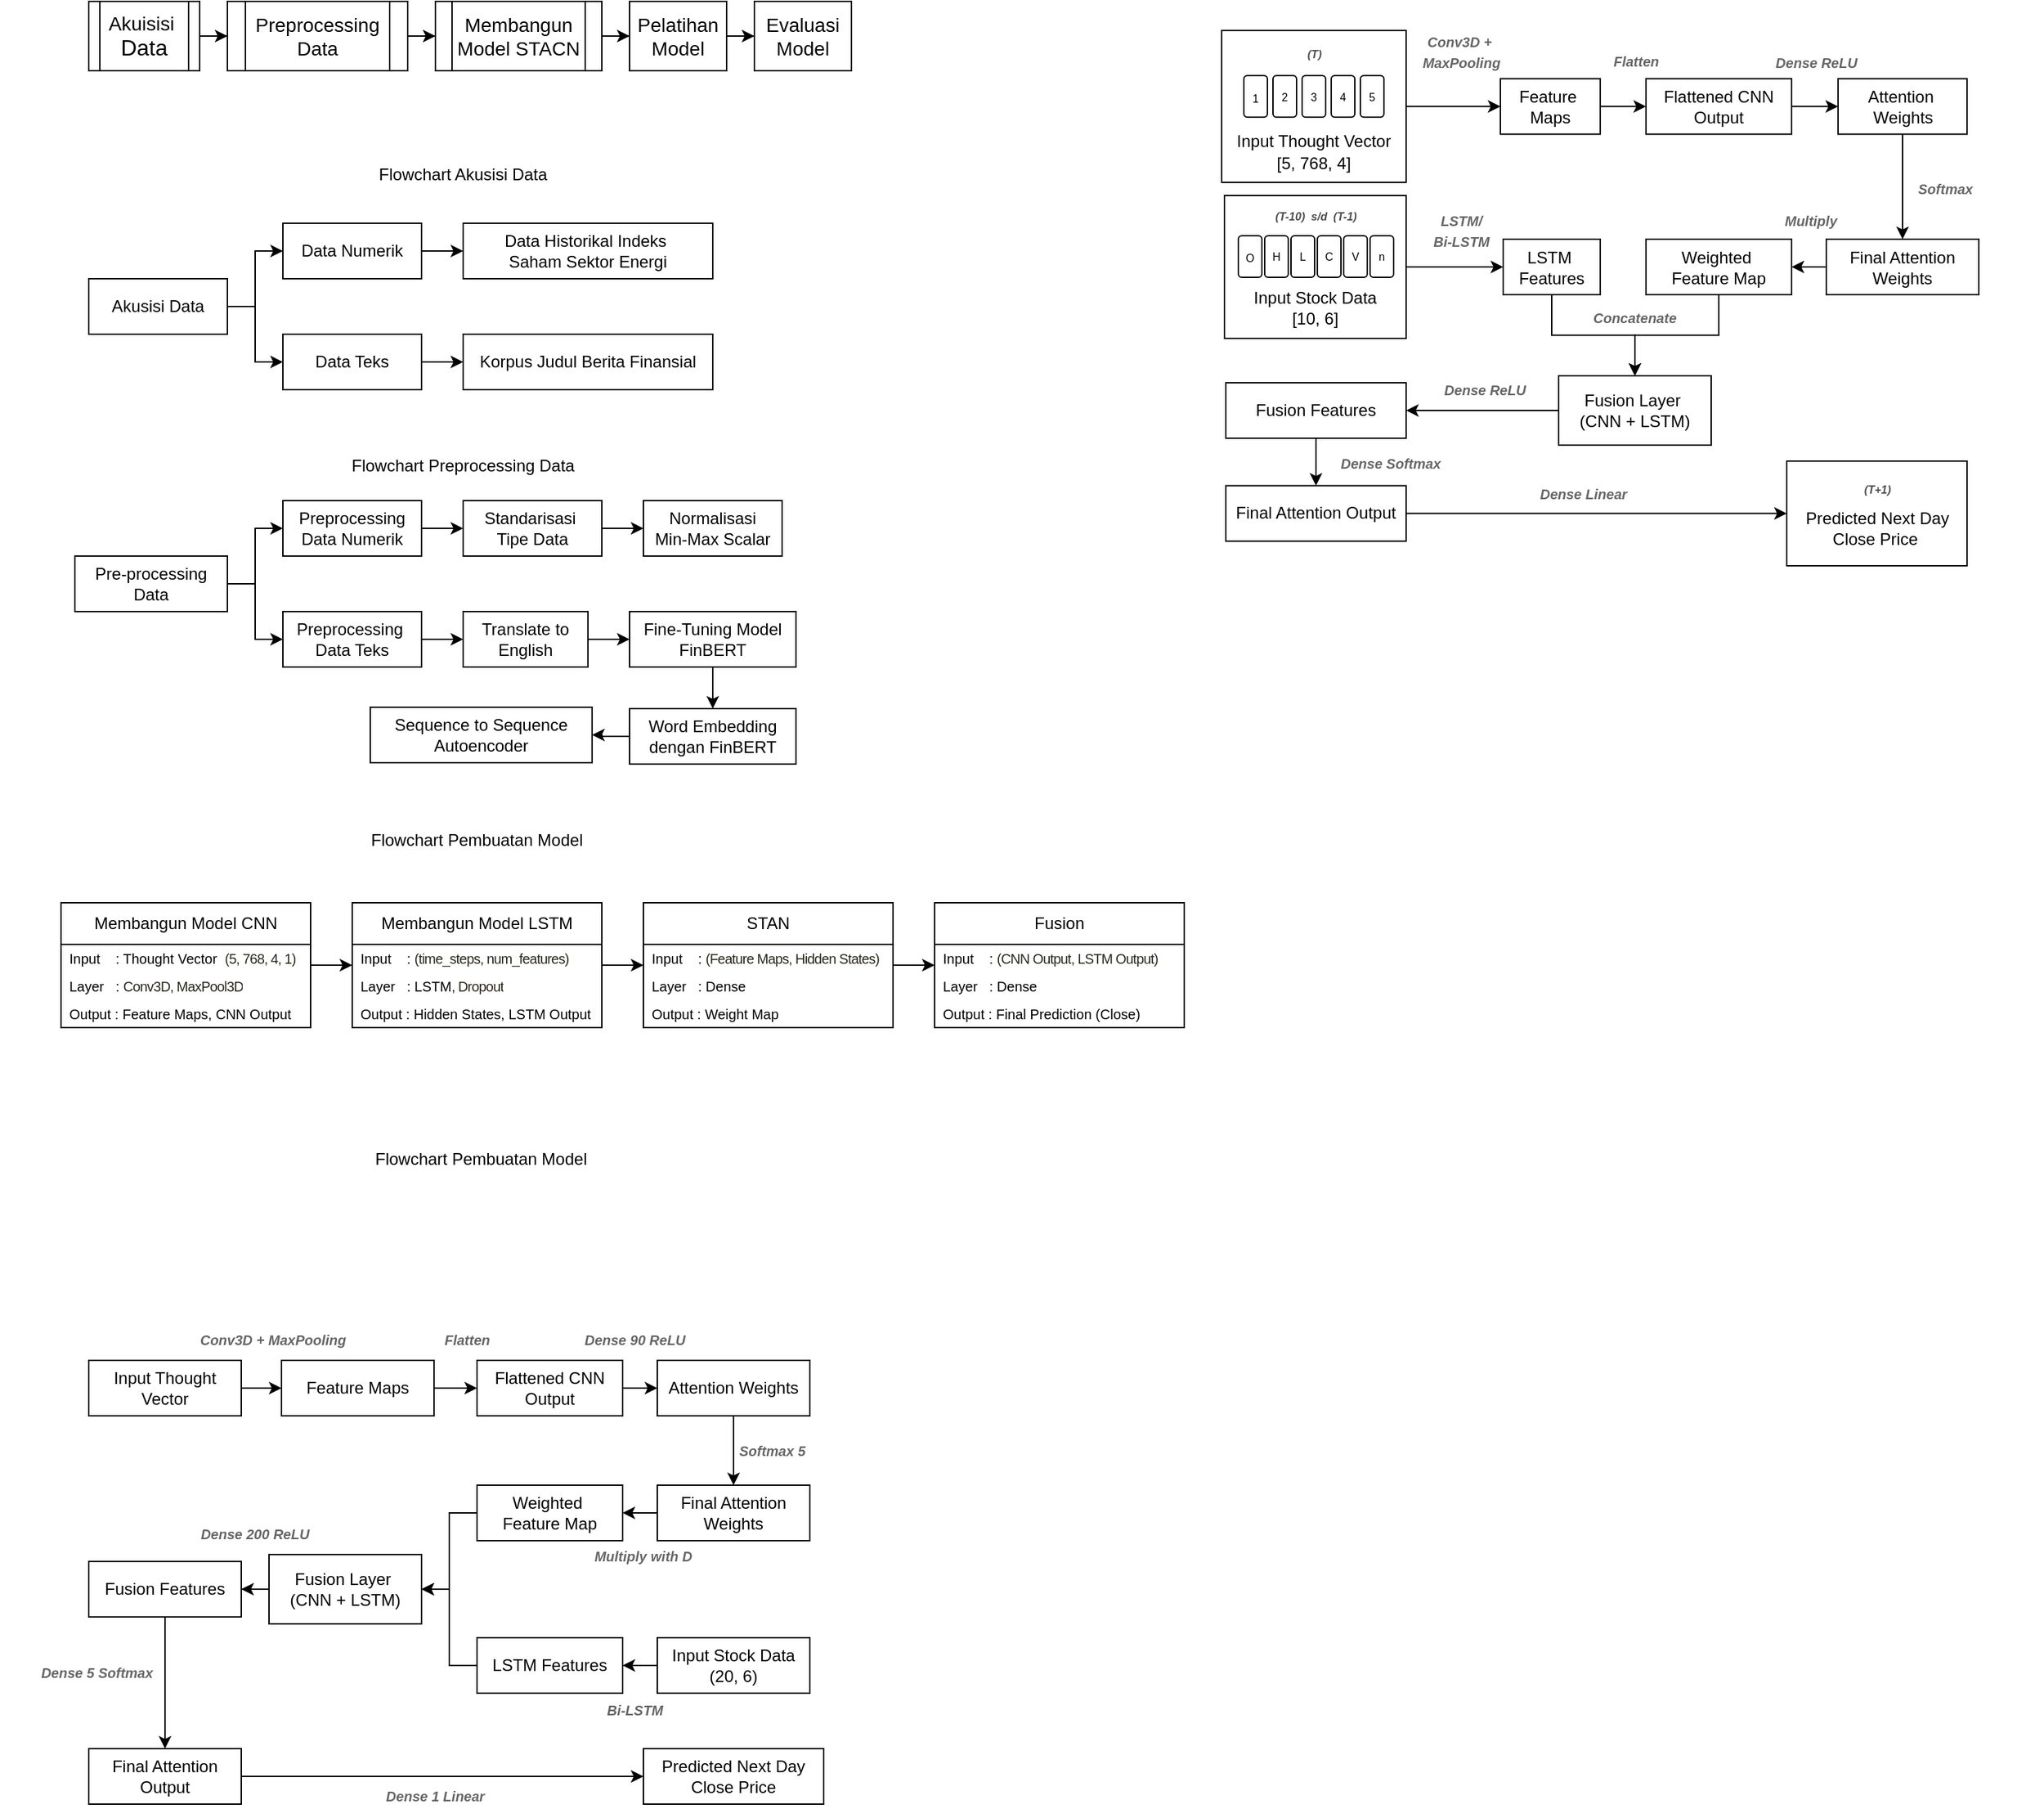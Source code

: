<mxfile version="26.0.14">
  <diagram id="C5RBs43oDa-KdzZeNtuy" name="Page-1">
    <mxGraphModel dx="1961" dy="637" grid="1" gridSize="10" guides="1" tooltips="1" connect="1" arrows="1" fold="1" page="1" pageScale="1" pageWidth="827" pageHeight="1169" math="0" shadow="0">
      <root>
        <mxCell id="WIyWlLk6GJQsqaUBKTNV-0" />
        <mxCell id="WIyWlLk6GJQsqaUBKTNV-1" parent="WIyWlLk6GJQsqaUBKTNV-0" />
        <mxCell id="HtEW1fYLS7kj6EowUiSw-17" value="" style="edgeStyle=orthogonalEdgeStyle;rounded=0;orthogonalLoop=1;jettySize=auto;html=1;" parent="WIyWlLk6GJQsqaUBKTNV-1" source="HtEW1fYLS7kj6EowUiSw-15" target="HtEW1fYLS7kj6EowUiSw-16" edge="1">
          <mxGeometry relative="1" as="geometry" />
        </mxCell>
        <mxCell id="HtEW1fYLS7kj6EowUiSw-15" value="&lt;font style=&quot;font-size: 14px;&quot;&gt;Akuisisi&amp;nbsp;&lt;/font&gt;&lt;div&gt;&lt;font size=&quot;3&quot;&gt;Data&lt;/font&gt;&lt;/div&gt;" style="shape=process;whiteSpace=wrap;html=1;backgroundOutline=1;" parent="WIyWlLk6GJQsqaUBKTNV-1" vertex="1">
          <mxGeometry x="20" y="40" width="80" height="50" as="geometry" />
        </mxCell>
        <mxCell id="HtEW1fYLS7kj6EowUiSw-19" value="" style="edgeStyle=orthogonalEdgeStyle;rounded=0;orthogonalLoop=1;jettySize=auto;html=1;" parent="WIyWlLk6GJQsqaUBKTNV-1" source="HtEW1fYLS7kj6EowUiSw-16" target="HtEW1fYLS7kj6EowUiSw-18" edge="1">
          <mxGeometry relative="1" as="geometry" />
        </mxCell>
        <mxCell id="HtEW1fYLS7kj6EowUiSw-16" value="&lt;font style=&quot;font-size: 14px;&quot;&gt;Preprocessing Data&lt;/font&gt;" style="shape=process;whiteSpace=wrap;html=1;backgroundOutline=1;" parent="WIyWlLk6GJQsqaUBKTNV-1" vertex="1">
          <mxGeometry x="120" y="40" width="130" height="50" as="geometry" />
        </mxCell>
        <mxCell id="HtEW1fYLS7kj6EowUiSw-21" value="" style="edgeStyle=orthogonalEdgeStyle;rounded=0;orthogonalLoop=1;jettySize=auto;html=1;" parent="WIyWlLk6GJQsqaUBKTNV-1" source="HtEW1fYLS7kj6EowUiSw-18" target="HtEW1fYLS7kj6EowUiSw-20" edge="1">
          <mxGeometry relative="1" as="geometry" />
        </mxCell>
        <mxCell id="HtEW1fYLS7kj6EowUiSw-18" value="&lt;font style=&quot;font-size: 14px;&quot;&gt;Membangun Model STACN&lt;/font&gt;" style="shape=process;whiteSpace=wrap;html=1;backgroundOutline=1;" parent="WIyWlLk6GJQsqaUBKTNV-1" vertex="1">
          <mxGeometry x="270" y="40" width="120" height="50" as="geometry" />
        </mxCell>
        <mxCell id="HtEW1fYLS7kj6EowUiSw-109" value="" style="edgeStyle=orthogonalEdgeStyle;rounded=0;orthogonalLoop=1;jettySize=auto;html=1;" parent="WIyWlLk6GJQsqaUBKTNV-1" source="HtEW1fYLS7kj6EowUiSw-20" target="HtEW1fYLS7kj6EowUiSw-107" edge="1">
          <mxGeometry relative="1" as="geometry" />
        </mxCell>
        <mxCell id="HtEW1fYLS7kj6EowUiSw-20" value="&lt;font style=&quot;font-size: 14px;&quot;&gt;Pelatihan&lt;/font&gt;&lt;div&gt;&lt;font style=&quot;font-size: 14px;&quot;&gt;Model&lt;/font&gt;&lt;/div&gt;" style="whiteSpace=wrap;html=1;" parent="WIyWlLk6GJQsqaUBKTNV-1" vertex="1">
          <mxGeometry x="410" y="40" width="70" height="50" as="geometry" />
        </mxCell>
        <mxCell id="HtEW1fYLS7kj6EowUiSw-35" value="Flowchart Akusisi Data" style="text;html=1;align=center;verticalAlign=middle;whiteSpace=wrap;rounded=0;" parent="WIyWlLk6GJQsqaUBKTNV-1" vertex="1">
          <mxGeometry x="150" y="150" width="280" height="30" as="geometry" />
        </mxCell>
        <mxCell id="HtEW1fYLS7kj6EowUiSw-39" style="edgeStyle=orthogonalEdgeStyle;rounded=0;orthogonalLoop=1;jettySize=auto;html=1;entryX=0;entryY=0.5;entryDx=0;entryDy=0;" parent="WIyWlLk6GJQsqaUBKTNV-1" source="HtEW1fYLS7kj6EowUiSw-36" target="HtEW1fYLS7kj6EowUiSw-37" edge="1">
          <mxGeometry relative="1" as="geometry" />
        </mxCell>
        <mxCell id="HtEW1fYLS7kj6EowUiSw-40" style="edgeStyle=orthogonalEdgeStyle;rounded=0;orthogonalLoop=1;jettySize=auto;html=1;" parent="WIyWlLk6GJQsqaUBKTNV-1" source="HtEW1fYLS7kj6EowUiSw-36" target="HtEW1fYLS7kj6EowUiSw-38" edge="1">
          <mxGeometry relative="1" as="geometry" />
        </mxCell>
        <mxCell id="HtEW1fYLS7kj6EowUiSw-36" value="Akusisi Data" style="rounded=0;whiteSpace=wrap;html=1;" parent="WIyWlLk6GJQsqaUBKTNV-1" vertex="1">
          <mxGeometry x="20" y="240" width="100" height="40" as="geometry" />
        </mxCell>
        <mxCell id="HtEW1fYLS7kj6EowUiSw-42" value="" style="edgeStyle=orthogonalEdgeStyle;rounded=0;orthogonalLoop=1;jettySize=auto;html=1;" parent="WIyWlLk6GJQsqaUBKTNV-1" source="HtEW1fYLS7kj6EowUiSw-37" target="HtEW1fYLS7kj6EowUiSw-41" edge="1">
          <mxGeometry relative="1" as="geometry" />
        </mxCell>
        <mxCell id="HtEW1fYLS7kj6EowUiSw-37" value="Data Numerik" style="rounded=0;whiteSpace=wrap;html=1;" parent="WIyWlLk6GJQsqaUBKTNV-1" vertex="1">
          <mxGeometry x="160" y="200" width="100" height="40" as="geometry" />
        </mxCell>
        <mxCell id="HtEW1fYLS7kj6EowUiSw-44" value="" style="edgeStyle=orthogonalEdgeStyle;rounded=0;orthogonalLoop=1;jettySize=auto;html=1;" parent="WIyWlLk6GJQsqaUBKTNV-1" source="HtEW1fYLS7kj6EowUiSw-38" target="HtEW1fYLS7kj6EowUiSw-43" edge="1">
          <mxGeometry relative="1" as="geometry" />
        </mxCell>
        <mxCell id="HtEW1fYLS7kj6EowUiSw-38" value="Data Teks" style="rounded=0;whiteSpace=wrap;html=1;" parent="WIyWlLk6GJQsqaUBKTNV-1" vertex="1">
          <mxGeometry x="160" y="280" width="100" height="40" as="geometry" />
        </mxCell>
        <mxCell id="HtEW1fYLS7kj6EowUiSw-41" value="Data Historikal Indeks&amp;nbsp;&lt;div&gt;Saham Sektor Energi&lt;/div&gt;" style="rounded=0;whiteSpace=wrap;html=1;" parent="WIyWlLk6GJQsqaUBKTNV-1" vertex="1">
          <mxGeometry x="290" y="200" width="180" height="40" as="geometry" />
        </mxCell>
        <mxCell id="HtEW1fYLS7kj6EowUiSw-43" value="Korpus Judul Berita Finansial" style="rounded=0;whiteSpace=wrap;html=1;" parent="WIyWlLk6GJQsqaUBKTNV-1" vertex="1">
          <mxGeometry x="290" y="280" width="180" height="40" as="geometry" />
        </mxCell>
        <mxCell id="HtEW1fYLS7kj6EowUiSw-45" value="Flowchart Preprocessing Data" style="text;html=1;align=center;verticalAlign=middle;whiteSpace=wrap;rounded=0;" parent="WIyWlLk6GJQsqaUBKTNV-1" vertex="1">
          <mxGeometry x="150" y="360" width="280" height="30" as="geometry" />
        </mxCell>
        <mxCell id="HtEW1fYLS7kj6EowUiSw-54" style="edgeStyle=orthogonalEdgeStyle;rounded=0;orthogonalLoop=1;jettySize=auto;html=1;entryX=0;entryY=0.5;entryDx=0;entryDy=0;" parent="WIyWlLk6GJQsqaUBKTNV-1" source="HtEW1fYLS7kj6EowUiSw-56" target="HtEW1fYLS7kj6EowUiSw-58" edge="1">
          <mxGeometry relative="1" as="geometry" />
        </mxCell>
        <mxCell id="HtEW1fYLS7kj6EowUiSw-55" style="edgeStyle=orthogonalEdgeStyle;rounded=0;orthogonalLoop=1;jettySize=auto;html=1;" parent="WIyWlLk6GJQsqaUBKTNV-1" source="HtEW1fYLS7kj6EowUiSw-56" target="HtEW1fYLS7kj6EowUiSw-60" edge="1">
          <mxGeometry relative="1" as="geometry" />
        </mxCell>
        <mxCell id="HtEW1fYLS7kj6EowUiSw-56" value="Pre-processing&lt;div&gt;Data&lt;/div&gt;" style="rounded=0;whiteSpace=wrap;html=1;" parent="WIyWlLk6GJQsqaUBKTNV-1" vertex="1">
          <mxGeometry x="10" y="440" width="110" height="40" as="geometry" />
        </mxCell>
        <mxCell id="HtEW1fYLS7kj6EowUiSw-57" value="" style="edgeStyle=orthogonalEdgeStyle;rounded=0;orthogonalLoop=1;jettySize=auto;html=1;" parent="WIyWlLk6GJQsqaUBKTNV-1" source="HtEW1fYLS7kj6EowUiSw-58" target="HtEW1fYLS7kj6EowUiSw-61" edge="1">
          <mxGeometry relative="1" as="geometry" />
        </mxCell>
        <mxCell id="HtEW1fYLS7kj6EowUiSw-58" value="Preprocessing Data Numerik" style="rounded=0;whiteSpace=wrap;html=1;" parent="WIyWlLk6GJQsqaUBKTNV-1" vertex="1">
          <mxGeometry x="160" y="400" width="100" height="40" as="geometry" />
        </mxCell>
        <mxCell id="HtEW1fYLS7kj6EowUiSw-59" value="" style="edgeStyle=orthogonalEdgeStyle;rounded=0;orthogonalLoop=1;jettySize=auto;html=1;" parent="WIyWlLk6GJQsqaUBKTNV-1" source="HtEW1fYLS7kj6EowUiSw-60" target="HtEW1fYLS7kj6EowUiSw-62" edge="1">
          <mxGeometry relative="1" as="geometry" />
        </mxCell>
        <mxCell id="HtEW1fYLS7kj6EowUiSw-60" value="Preprocessing&amp;nbsp;&lt;div&gt;Data Teks&lt;/div&gt;" style="rounded=0;whiteSpace=wrap;html=1;" parent="WIyWlLk6GJQsqaUBKTNV-1" vertex="1">
          <mxGeometry x="160" y="480" width="100" height="40" as="geometry" />
        </mxCell>
        <mxCell id="HtEW1fYLS7kj6EowUiSw-64" value="" style="edgeStyle=orthogonalEdgeStyle;rounded=0;orthogonalLoop=1;jettySize=auto;html=1;" parent="WIyWlLk6GJQsqaUBKTNV-1" source="HtEW1fYLS7kj6EowUiSw-61" target="HtEW1fYLS7kj6EowUiSw-63" edge="1">
          <mxGeometry relative="1" as="geometry" />
        </mxCell>
        <mxCell id="HtEW1fYLS7kj6EowUiSw-61" value="Standarisasi&amp;nbsp;&lt;div&gt;Tipe Data&lt;/div&gt;" style="rounded=0;whiteSpace=wrap;html=1;" parent="WIyWlLk6GJQsqaUBKTNV-1" vertex="1">
          <mxGeometry x="290" y="400" width="100" height="40" as="geometry" />
        </mxCell>
        <mxCell id="HtEW1fYLS7kj6EowUiSw-66" value="" style="edgeStyle=orthogonalEdgeStyle;rounded=0;orthogonalLoop=1;jettySize=auto;html=1;" parent="WIyWlLk6GJQsqaUBKTNV-1" source="HtEW1fYLS7kj6EowUiSw-62" target="HtEW1fYLS7kj6EowUiSw-65" edge="1">
          <mxGeometry relative="1" as="geometry" />
        </mxCell>
        <mxCell id="HtEW1fYLS7kj6EowUiSw-62" value="Translate to English" style="rounded=0;whiteSpace=wrap;html=1;" parent="WIyWlLk6GJQsqaUBKTNV-1" vertex="1">
          <mxGeometry x="290" y="480" width="90" height="40" as="geometry" />
        </mxCell>
        <mxCell id="HtEW1fYLS7kj6EowUiSw-63" value="Normalisasi&lt;div&gt;Min-Max Scalar&lt;/div&gt;" style="rounded=0;whiteSpace=wrap;html=1;" parent="WIyWlLk6GJQsqaUBKTNV-1" vertex="1">
          <mxGeometry x="420" y="400" width="100" height="40" as="geometry" />
        </mxCell>
        <mxCell id="HtEW1fYLS7kj6EowUiSw-68" value="" style="edgeStyle=orthogonalEdgeStyle;rounded=0;orthogonalLoop=1;jettySize=auto;html=1;" parent="WIyWlLk6GJQsqaUBKTNV-1" source="HtEW1fYLS7kj6EowUiSw-65" target="HtEW1fYLS7kj6EowUiSw-67" edge="1">
          <mxGeometry relative="1" as="geometry" />
        </mxCell>
        <mxCell id="HtEW1fYLS7kj6EowUiSw-65" value="Fine-Tuning Model FinBERT" style="rounded=0;whiteSpace=wrap;html=1;" parent="WIyWlLk6GJQsqaUBKTNV-1" vertex="1">
          <mxGeometry x="410" y="480" width="120" height="40" as="geometry" />
        </mxCell>
        <mxCell id="HtEW1fYLS7kj6EowUiSw-70" value="" style="edgeStyle=orthogonalEdgeStyle;rounded=0;orthogonalLoop=1;jettySize=auto;html=1;" parent="WIyWlLk6GJQsqaUBKTNV-1" source="HtEW1fYLS7kj6EowUiSw-67" target="HtEW1fYLS7kj6EowUiSw-69" edge="1">
          <mxGeometry relative="1" as="geometry" />
        </mxCell>
        <mxCell id="HtEW1fYLS7kj6EowUiSw-67" value="Word Embedding dengan FinBERT" style="rounded=0;whiteSpace=wrap;html=1;" parent="WIyWlLk6GJQsqaUBKTNV-1" vertex="1">
          <mxGeometry x="410" y="550" width="120" height="40" as="geometry" />
        </mxCell>
        <mxCell id="HtEW1fYLS7kj6EowUiSw-69" value="Sequence to Sequence Autoencoder" style="rounded=0;whiteSpace=wrap;html=1;" parent="WIyWlLk6GJQsqaUBKTNV-1" vertex="1">
          <mxGeometry x="223" y="549" width="160" height="40" as="geometry" />
        </mxCell>
        <mxCell id="HtEW1fYLS7kj6EowUiSw-89" value="Flowchart Pembuatan Model" style="text;html=1;align=center;verticalAlign=middle;whiteSpace=wrap;rounded=0;" parent="WIyWlLk6GJQsqaUBKTNV-1" vertex="1">
          <mxGeometry x="160" y="630" width="280" height="30" as="geometry" />
        </mxCell>
        <mxCell id="HtEW1fYLS7kj6EowUiSw-107" value="&lt;font style=&quot;font-size: 14px;&quot;&gt;Evaluasi&lt;/font&gt;&lt;div&gt;&lt;font style=&quot;font-size: 14px;&quot;&gt;Model&lt;/font&gt;&lt;/div&gt;" style="whiteSpace=wrap;html=1;" parent="WIyWlLk6GJQsqaUBKTNV-1" vertex="1">
          <mxGeometry x="500" y="40" width="70" height="50" as="geometry" />
        </mxCell>
        <mxCell id="HtEW1fYLS7kj6EowUiSw-125" value="" style="edgeStyle=orthogonalEdgeStyle;rounded=0;orthogonalLoop=1;jettySize=auto;html=1;" parent="WIyWlLk6GJQsqaUBKTNV-1" source="HtEW1fYLS7kj6EowUiSw-117" target="HtEW1fYLS7kj6EowUiSw-121" edge="1">
          <mxGeometry relative="1" as="geometry" />
        </mxCell>
        <mxCell id="HtEW1fYLS7kj6EowUiSw-117" value="Membangun Model CNN" style="swimlane;fontStyle=0;childLayout=stackLayout;horizontal=1;startSize=30;horizontalStack=0;resizeParent=1;resizeParentMax=0;resizeLast=0;collapsible=1;marginBottom=0;whiteSpace=wrap;html=1;" parent="WIyWlLk6GJQsqaUBKTNV-1" vertex="1">
          <mxGeometry y="690" width="180" height="90" as="geometry" />
        </mxCell>
        <mxCell id="HtEW1fYLS7kj6EowUiSw-118" value="&lt;font style=&quot;font-size: 10px;&quot;&gt;Input&amp;nbsp; &amp;nbsp; : Thought Vector&lt;span style=&quot;color: rgb(41, 38, 27); font-family: ui-monospace, SFMono-Regular, Menlo, Monaco, Consolas, &amp;quot;Liberation Mono&amp;quot;, &amp;quot;Courier New&amp;quot;, monospace; letter-spacing: -0.4px; white-space-collapse: preserve; background-color: rgb(255, 255, 255);&quot;&gt; &lt;/span&gt;&lt;span style=&quot;color: rgb(41, 38, 27); letter-spacing: -0.4px; white-space-collapse: preserve; background-color: rgb(255, 255, 255);&quot;&gt;&lt;font face=&quot;Helvetica&quot;&gt;(5, 768, 4, 1)&lt;/font&gt;&lt;/span&gt;&lt;/font&gt;" style="text;strokeColor=none;fillColor=none;align=left;verticalAlign=middle;spacingLeft=4;spacingRight=4;overflow=hidden;points=[[0,0.5],[1,0.5]];portConstraint=eastwest;rotatable=0;whiteSpace=wrap;html=1;" parent="HtEW1fYLS7kj6EowUiSw-117" vertex="1">
          <mxGeometry y="30" width="180" height="20" as="geometry" />
        </mxCell>
        <mxCell id="HtEW1fYLS7kj6EowUiSw-119" value="&lt;font style=&quot;font-size: 10px;&quot; face=&quot;Helvetica&quot;&gt;Layer&amp;nbsp; &amp;nbsp;:&amp;nbsp;&lt;span style=&quot;color: rgb(41, 38, 27); letter-spacing: -0.4px; white-space-collapse: preserve; background-color: rgb(255, 255, 255);&quot;&gt;Conv3D, MaxPool3D&lt;/span&gt;&lt;/font&gt;" style="text;strokeColor=none;fillColor=none;align=left;verticalAlign=middle;spacingLeft=4;spacingRight=4;overflow=hidden;points=[[0,0.5],[1,0.5]];portConstraint=eastwest;rotatable=0;whiteSpace=wrap;html=1;" parent="HtEW1fYLS7kj6EowUiSw-117" vertex="1">
          <mxGeometry y="50" width="180" height="20" as="geometry" />
        </mxCell>
        <mxCell id="HtEW1fYLS7kj6EowUiSw-120" value="&lt;font style=&quot;font-size: 10px;&quot;&gt;Output : Feature Maps,&amp;nbsp;&lt;/font&gt;&lt;span style=&quot;font-size: 10px;&quot;&gt;CNN Output&lt;/span&gt;" style="text;strokeColor=none;fillColor=none;align=left;verticalAlign=middle;spacingLeft=4;spacingRight=4;overflow=hidden;points=[[0,0.5],[1,0.5]];portConstraint=eastwest;rotatable=0;whiteSpace=wrap;html=1;" parent="HtEW1fYLS7kj6EowUiSw-117" vertex="1">
          <mxGeometry y="70" width="180" height="20" as="geometry" />
        </mxCell>
        <mxCell id="HtEW1fYLS7kj6EowUiSw-130" value="" style="edgeStyle=orthogonalEdgeStyle;rounded=0;orthogonalLoop=1;jettySize=auto;html=1;" parent="WIyWlLk6GJQsqaUBKTNV-1" source="HtEW1fYLS7kj6EowUiSw-121" target="HtEW1fYLS7kj6EowUiSw-126" edge="1">
          <mxGeometry relative="1" as="geometry" />
        </mxCell>
        <mxCell id="HtEW1fYLS7kj6EowUiSw-121" value="Membangun Model LSTM" style="swimlane;fontStyle=0;childLayout=stackLayout;horizontal=1;startSize=30;horizontalStack=0;resizeParent=1;resizeParentMax=0;resizeLast=0;collapsible=1;marginBottom=0;whiteSpace=wrap;html=1;" parent="WIyWlLk6GJQsqaUBKTNV-1" vertex="1">
          <mxGeometry x="210" y="690" width="180" height="90" as="geometry" />
        </mxCell>
        <mxCell id="HtEW1fYLS7kj6EowUiSw-122" value="&lt;font style=&quot;font-size: 10px;&quot;&gt;Input&amp;nbsp; &amp;nbsp; :&amp;nbsp;&lt;/font&gt;&lt;span style=&quot;color: rgb(41, 38, 27); letter-spacing: -0.4px; white-space-collapse: preserve; background-color: rgb(255, 255, 255);&quot;&gt;&lt;font face=&quot;Helvetica&quot; style=&quot;font-size: 10px;&quot;&gt;(time_steps, num_features)&lt;/font&gt;&lt;/span&gt;" style="text;strokeColor=none;fillColor=none;align=left;verticalAlign=middle;spacingLeft=4;spacingRight=4;overflow=hidden;points=[[0,0.5],[1,0.5]];portConstraint=eastwest;rotatable=0;whiteSpace=wrap;html=1;" parent="HtEW1fYLS7kj6EowUiSw-121" vertex="1">
          <mxGeometry y="30" width="180" height="20" as="geometry" />
        </mxCell>
        <mxCell id="HtEW1fYLS7kj6EowUiSw-123" value="&lt;font face=&quot;Helvetica&quot;&gt;Layer&amp;nbsp; &amp;nbsp;: LSTM&lt;span style=&quot;color: rgb(41, 38, 27); letter-spacing: -0.4px; white-space-collapse: preserve; background-color: rgb(255, 255, 255);&quot;&gt;, Dropout&lt;/span&gt;&lt;/font&gt;" style="text;strokeColor=none;fillColor=none;align=left;verticalAlign=middle;spacingLeft=4;spacingRight=4;overflow=hidden;points=[[0,0.5],[1,0.5]];portConstraint=eastwest;rotatable=0;whiteSpace=wrap;html=1;fontSize=10;" parent="HtEW1fYLS7kj6EowUiSw-121" vertex="1">
          <mxGeometry y="50" width="180" height="20" as="geometry" />
        </mxCell>
        <mxCell id="HtEW1fYLS7kj6EowUiSw-124" value="&lt;font face=&quot;Helvetica&quot;&gt;Output : Hidden States, LSTM Output&lt;/font&gt;" style="text;strokeColor=none;fillColor=none;align=left;verticalAlign=middle;spacingLeft=4;spacingRight=4;overflow=hidden;points=[[0,0.5],[1,0.5]];portConstraint=eastwest;rotatable=0;whiteSpace=wrap;html=1;fontSize=10;fontFamily=Times New Roman;" parent="HtEW1fYLS7kj6EowUiSw-121" vertex="1">
          <mxGeometry y="70" width="180" height="20" as="geometry" />
        </mxCell>
        <mxCell id="HtEW1fYLS7kj6EowUiSw-135" value="" style="edgeStyle=orthogonalEdgeStyle;rounded=0;orthogonalLoop=1;jettySize=auto;html=1;" parent="WIyWlLk6GJQsqaUBKTNV-1" source="HtEW1fYLS7kj6EowUiSw-126" target="HtEW1fYLS7kj6EowUiSw-131" edge="1">
          <mxGeometry relative="1" as="geometry" />
        </mxCell>
        <mxCell id="HtEW1fYLS7kj6EowUiSw-126" value="STAN" style="swimlane;fontStyle=0;childLayout=stackLayout;horizontal=1;startSize=30;horizontalStack=0;resizeParent=1;resizeParentMax=0;resizeLast=0;collapsible=1;marginBottom=0;whiteSpace=wrap;html=1;" parent="WIyWlLk6GJQsqaUBKTNV-1" vertex="1">
          <mxGeometry x="420" y="690" width="180" height="90" as="geometry" />
        </mxCell>
        <mxCell id="HtEW1fYLS7kj6EowUiSw-127" value="&lt;font style=&quot;font-size: 10px;&quot;&gt;Input&amp;nbsp; &amp;nbsp; :&amp;nbsp;&lt;/font&gt;&lt;span style=&quot;color: rgb(41, 38, 27); letter-spacing: -0.4px; white-space-collapse: preserve; background-color: rgb(255, 255, 255);&quot;&gt;&lt;font face=&quot;Helvetica&quot; style=&quot;font-size: 10px;&quot;&gt;(Feature Maps, Hidden States)&lt;/font&gt;&lt;/span&gt;" style="text;strokeColor=none;fillColor=none;align=left;verticalAlign=middle;spacingLeft=4;spacingRight=4;overflow=hidden;points=[[0,0.5],[1,0.5]];portConstraint=eastwest;rotatable=0;whiteSpace=wrap;html=1;" parent="HtEW1fYLS7kj6EowUiSw-126" vertex="1">
          <mxGeometry y="30" width="180" height="20" as="geometry" />
        </mxCell>
        <mxCell id="HtEW1fYLS7kj6EowUiSw-128" value="&lt;font face=&quot;Helvetica&quot;&gt;Layer&amp;nbsp; &amp;nbsp;: Dense&lt;/font&gt;" style="text;strokeColor=none;fillColor=none;align=left;verticalAlign=middle;spacingLeft=4;spacingRight=4;overflow=hidden;points=[[0,0.5],[1,0.5]];portConstraint=eastwest;rotatable=0;whiteSpace=wrap;html=1;fontSize=10;" parent="HtEW1fYLS7kj6EowUiSw-126" vertex="1">
          <mxGeometry y="50" width="180" height="20" as="geometry" />
        </mxCell>
        <mxCell id="HtEW1fYLS7kj6EowUiSw-129" value="&lt;font&gt;Output : Weight Map&lt;/font&gt;" style="text;strokeColor=none;fillColor=none;align=left;verticalAlign=middle;spacingLeft=4;spacingRight=4;overflow=hidden;points=[[0,0.5],[1,0.5]];portConstraint=eastwest;rotatable=0;whiteSpace=wrap;html=1;fontSize=10;" parent="HtEW1fYLS7kj6EowUiSw-126" vertex="1">
          <mxGeometry y="70" width="180" height="20" as="geometry" />
        </mxCell>
        <mxCell id="HtEW1fYLS7kj6EowUiSw-131" value="Fusion" style="swimlane;fontStyle=0;childLayout=stackLayout;horizontal=1;startSize=30;horizontalStack=0;resizeParent=1;resizeParentMax=0;resizeLast=0;collapsible=1;marginBottom=0;whiteSpace=wrap;html=1;" parent="WIyWlLk6GJQsqaUBKTNV-1" vertex="1">
          <mxGeometry x="630" y="690" width="180" height="90" as="geometry" />
        </mxCell>
        <mxCell id="HtEW1fYLS7kj6EowUiSw-132" value="&lt;font style=&quot;font-size: 10px;&quot;&gt;Input&amp;nbsp; &amp;nbsp; :&amp;nbsp;&lt;/font&gt;&lt;span style=&quot;color: rgb(41, 38, 27); letter-spacing: -0.4px; white-space-collapse: preserve; background-color: rgb(255, 255, 255);&quot;&gt;&lt;font face=&quot;Helvetica&quot; style=&quot;font-size: 10px;&quot;&gt;(CNN Output, LSTM Output)&lt;/font&gt;&lt;/span&gt;" style="text;strokeColor=none;fillColor=none;align=left;verticalAlign=middle;spacingLeft=4;spacingRight=4;overflow=hidden;points=[[0,0.5],[1,0.5]];portConstraint=eastwest;rotatable=0;whiteSpace=wrap;html=1;" parent="HtEW1fYLS7kj6EowUiSw-131" vertex="1">
          <mxGeometry y="30" width="180" height="20" as="geometry" />
        </mxCell>
        <mxCell id="HtEW1fYLS7kj6EowUiSw-133" value="&lt;font face=&quot;Helvetica&quot;&gt;Layer&amp;nbsp; &amp;nbsp;: Dense&lt;/font&gt;" style="text;strokeColor=none;fillColor=none;align=left;verticalAlign=middle;spacingLeft=4;spacingRight=4;overflow=hidden;points=[[0,0.5],[1,0.5]];portConstraint=eastwest;rotatable=0;whiteSpace=wrap;html=1;fontSize=10;" parent="HtEW1fYLS7kj6EowUiSw-131" vertex="1">
          <mxGeometry y="50" width="180" height="20" as="geometry" />
        </mxCell>
        <mxCell id="HtEW1fYLS7kj6EowUiSw-134" value="&lt;font&gt;Output : Final Prediction (Close)&lt;/font&gt;" style="text;strokeColor=none;fillColor=none;align=left;verticalAlign=middle;spacingLeft=4;spacingRight=4;overflow=hidden;points=[[0,0.5],[1,0.5]];portConstraint=eastwest;rotatable=0;whiteSpace=wrap;html=1;fontSize=10;" parent="HtEW1fYLS7kj6EowUiSw-131" vertex="1">
          <mxGeometry y="70" width="180" height="20" as="geometry" />
        </mxCell>
        <mxCell id="HtEW1fYLS7kj6EowUiSw-136" value="Flowchart Pembuatan Model" style="text;html=1;align=center;verticalAlign=middle;whiteSpace=wrap;rounded=0;" parent="WIyWlLk6GJQsqaUBKTNV-1" vertex="1">
          <mxGeometry x="163" y="860" width="280" height="30" as="geometry" />
        </mxCell>
        <mxCell id="8f97VUcGHPzPJ5FAFEIg-3" value="" style="edgeStyle=orthogonalEdgeStyle;rounded=0;orthogonalLoop=1;jettySize=auto;html=1;" parent="WIyWlLk6GJQsqaUBKTNV-1" source="8f97VUcGHPzPJ5FAFEIg-0" target="8f97VUcGHPzPJ5FAFEIg-2" edge="1">
          <mxGeometry relative="1" as="geometry" />
        </mxCell>
        <mxCell id="8f97VUcGHPzPJ5FAFEIg-0" value="Input Thought Vector" style="rounded=0;whiteSpace=wrap;html=1;" parent="WIyWlLk6GJQsqaUBKTNV-1" vertex="1">
          <mxGeometry x="20" y="1020" width="110" height="40" as="geometry" />
        </mxCell>
        <mxCell id="8f97VUcGHPzPJ5FAFEIg-23" value="" style="edgeStyle=orthogonalEdgeStyle;rounded=0;orthogonalLoop=1;jettySize=auto;html=1;" parent="WIyWlLk6GJQsqaUBKTNV-1" source="8f97VUcGHPzPJ5FAFEIg-2" target="8f97VUcGHPzPJ5FAFEIg-4" edge="1">
          <mxGeometry relative="1" as="geometry" />
        </mxCell>
        <mxCell id="8f97VUcGHPzPJ5FAFEIg-2" value="Feature Maps" style="rounded=0;whiteSpace=wrap;html=1;" parent="WIyWlLk6GJQsqaUBKTNV-1" vertex="1">
          <mxGeometry x="159" y="1020" width="110" height="40" as="geometry" />
        </mxCell>
        <mxCell id="8f97VUcGHPzPJ5FAFEIg-25" value="" style="edgeStyle=orthogonalEdgeStyle;rounded=0;orthogonalLoop=1;jettySize=auto;html=1;" parent="WIyWlLk6GJQsqaUBKTNV-1" source="8f97VUcGHPzPJ5FAFEIg-4" target="8f97VUcGHPzPJ5FAFEIg-5" edge="1">
          <mxGeometry relative="1" as="geometry" />
        </mxCell>
        <mxCell id="8f97VUcGHPzPJ5FAFEIg-4" value="Flattened CNN Output" style="rounded=0;whiteSpace=wrap;html=1;" parent="WIyWlLk6GJQsqaUBKTNV-1" vertex="1">
          <mxGeometry x="300" y="1020" width="105" height="40" as="geometry" />
        </mxCell>
        <mxCell id="8f97VUcGHPzPJ5FAFEIg-26" value="" style="edgeStyle=orthogonalEdgeStyle;rounded=0;orthogonalLoop=1;jettySize=auto;html=1;" parent="WIyWlLk6GJQsqaUBKTNV-1" source="8f97VUcGHPzPJ5FAFEIg-5" target="8f97VUcGHPzPJ5FAFEIg-6" edge="1">
          <mxGeometry relative="1" as="geometry" />
        </mxCell>
        <mxCell id="8f97VUcGHPzPJ5FAFEIg-5" value="Attention Weights" style="rounded=0;whiteSpace=wrap;html=1;" parent="WIyWlLk6GJQsqaUBKTNV-1" vertex="1">
          <mxGeometry x="430" y="1020" width="110" height="40" as="geometry" />
        </mxCell>
        <mxCell id="8f97VUcGHPzPJ5FAFEIg-27" value="" style="edgeStyle=orthogonalEdgeStyle;rounded=0;orthogonalLoop=1;jettySize=auto;html=1;" parent="WIyWlLk6GJQsqaUBKTNV-1" source="8f97VUcGHPzPJ5FAFEIg-6" target="8f97VUcGHPzPJ5FAFEIg-7" edge="1">
          <mxGeometry relative="1" as="geometry" />
        </mxCell>
        <mxCell id="8f97VUcGHPzPJ5FAFEIg-6" value="Final Attention Weights" style="rounded=0;whiteSpace=wrap;html=1;" parent="WIyWlLk6GJQsqaUBKTNV-1" vertex="1">
          <mxGeometry x="430" y="1110" width="110" height="40" as="geometry" />
        </mxCell>
        <mxCell id="8f97VUcGHPzPJ5FAFEIg-7" value="Weighted&amp;nbsp;&lt;div&gt;Feature Map&lt;/div&gt;" style="rounded=0;whiteSpace=wrap;html=1;" parent="WIyWlLk6GJQsqaUBKTNV-1" vertex="1">
          <mxGeometry x="300" y="1110" width="105" height="40" as="geometry" />
        </mxCell>
        <mxCell id="8f97VUcGHPzPJ5FAFEIg-29" value="" style="edgeStyle=orthogonalEdgeStyle;rounded=0;orthogonalLoop=1;jettySize=auto;html=1;" parent="WIyWlLk6GJQsqaUBKTNV-1" source="8f97VUcGHPzPJ5FAFEIg-8" target="8f97VUcGHPzPJ5FAFEIg-9" edge="1">
          <mxGeometry relative="1" as="geometry" />
        </mxCell>
        <mxCell id="8f97VUcGHPzPJ5FAFEIg-8" value="Input Stock Data (20, 6)" style="rounded=0;whiteSpace=wrap;html=1;" parent="WIyWlLk6GJQsqaUBKTNV-1" vertex="1">
          <mxGeometry x="430" y="1220" width="110" height="40" as="geometry" />
        </mxCell>
        <mxCell id="8f97VUcGHPzPJ5FAFEIg-9" value="LSTM Features" style="rounded=0;whiteSpace=wrap;html=1;" parent="WIyWlLk6GJQsqaUBKTNV-1" vertex="1">
          <mxGeometry x="300" y="1220" width="105" height="40" as="geometry" />
        </mxCell>
        <mxCell id="8f97VUcGHPzPJ5FAFEIg-33" value="" style="edgeStyle=orthogonalEdgeStyle;rounded=0;orthogonalLoop=1;jettySize=auto;html=1;" parent="WIyWlLk6GJQsqaUBKTNV-1" source="8f97VUcGHPzPJ5FAFEIg-10" target="8f97VUcGHPzPJ5FAFEIg-11" edge="1">
          <mxGeometry relative="1" as="geometry" />
        </mxCell>
        <mxCell id="8f97VUcGHPzPJ5FAFEIg-10" value="Fusion Layer&amp;nbsp;&lt;div&gt;(CNN + LSTM)&lt;/div&gt;" style="rounded=0;whiteSpace=wrap;html=1;" parent="WIyWlLk6GJQsqaUBKTNV-1" vertex="1">
          <mxGeometry x="150" y="1160" width="110" height="50" as="geometry" />
        </mxCell>
        <mxCell id="8f97VUcGHPzPJ5FAFEIg-34" value="" style="edgeStyle=orthogonalEdgeStyle;rounded=0;orthogonalLoop=1;jettySize=auto;html=1;" parent="WIyWlLk6GJQsqaUBKTNV-1" source="8f97VUcGHPzPJ5FAFEIg-11" target="8f97VUcGHPzPJ5FAFEIg-12" edge="1">
          <mxGeometry relative="1" as="geometry" />
        </mxCell>
        <mxCell id="8f97VUcGHPzPJ5FAFEIg-11" value="Fusion Features" style="rounded=0;whiteSpace=wrap;html=1;" parent="WIyWlLk6GJQsqaUBKTNV-1" vertex="1">
          <mxGeometry x="20" y="1165" width="110" height="40" as="geometry" />
        </mxCell>
        <mxCell id="8f97VUcGHPzPJ5FAFEIg-35" value="" style="edgeStyle=orthogonalEdgeStyle;rounded=0;orthogonalLoop=1;jettySize=auto;html=1;" parent="WIyWlLk6GJQsqaUBKTNV-1" source="8f97VUcGHPzPJ5FAFEIg-12" target="8f97VUcGHPzPJ5FAFEIg-13" edge="1">
          <mxGeometry relative="1" as="geometry" />
        </mxCell>
        <mxCell id="8f97VUcGHPzPJ5FAFEIg-12" value="Final Attention Output" style="rounded=0;whiteSpace=wrap;html=1;" parent="WIyWlLk6GJQsqaUBKTNV-1" vertex="1">
          <mxGeometry x="20" y="1300" width="110" height="40" as="geometry" />
        </mxCell>
        <mxCell id="8f97VUcGHPzPJ5FAFEIg-13" value="Predicted Next Day Close Price" style="rounded=0;whiteSpace=wrap;html=1;" parent="WIyWlLk6GJQsqaUBKTNV-1" vertex="1">
          <mxGeometry x="420" y="1300" width="130" height="40" as="geometry" />
        </mxCell>
        <mxCell id="8f97VUcGHPzPJ5FAFEIg-14" value="&lt;font style=&quot;color: rgb(102, 102, 102); font-size: 10px;&quot;&gt;&lt;b style=&quot;&quot;&gt;&lt;i&gt;Conv3D + MaxPooling&lt;/i&gt;&lt;/b&gt;&lt;/font&gt;" style="text;html=1;align=center;verticalAlign=middle;whiteSpace=wrap;rounded=0;" parent="WIyWlLk6GJQsqaUBKTNV-1" vertex="1">
          <mxGeometry x="83" y="990" width="140" height="30" as="geometry" />
        </mxCell>
        <mxCell id="8f97VUcGHPzPJ5FAFEIg-15" value="&lt;font style=&quot;font-size: 10px; color: rgb(102, 102, 102);&quot;&gt;&lt;b&gt;&lt;i&gt;Flatten&lt;/i&gt;&lt;/b&gt;&lt;/font&gt;" style="text;html=1;align=center;verticalAlign=middle;whiteSpace=wrap;rounded=0;" parent="WIyWlLk6GJQsqaUBKTNV-1" vertex="1">
          <mxGeometry x="223" y="990" width="140" height="30" as="geometry" />
        </mxCell>
        <mxCell id="8f97VUcGHPzPJ5FAFEIg-16" value="&lt;b&gt;&lt;i&gt;&lt;font style=&quot;font-size: 10px; color: light-dark(rgb(102, 102, 102), rgb(255, 255, 255));&quot;&gt;Dense 90 ReLU&lt;/font&gt;&lt;/i&gt;&lt;/b&gt;" style="text;html=1;align=center;verticalAlign=middle;whiteSpace=wrap;rounded=0;" parent="WIyWlLk6GJQsqaUBKTNV-1" vertex="1">
          <mxGeometry x="344" y="990" width="140" height="30" as="geometry" />
        </mxCell>
        <mxCell id="8f97VUcGHPzPJ5FAFEIg-17" value="&lt;b&gt;&lt;i&gt;&lt;font style=&quot;font-size: 10px; color: rgb(102, 102, 102);&quot;&gt;Softmax 5&lt;/font&gt;&lt;/i&gt;&lt;/b&gt;" style="text;html=1;align=center;verticalAlign=middle;whiteSpace=wrap;rounded=0;" parent="WIyWlLk6GJQsqaUBKTNV-1" vertex="1">
          <mxGeometry x="443" y="1070" width="140" height="30" as="geometry" />
        </mxCell>
        <mxCell id="8f97VUcGHPzPJ5FAFEIg-18" value="&lt;b&gt;&lt;i&gt;&lt;font style=&quot;font-size: 10px; color: rgb(102, 102, 102);&quot;&gt;Multiply with D&lt;/font&gt;&lt;/i&gt;&lt;/b&gt;" style="text;html=1;align=center;verticalAlign=middle;whiteSpace=wrap;rounded=0;" parent="WIyWlLk6GJQsqaUBKTNV-1" vertex="1">
          <mxGeometry x="350" y="1146" width="140" height="30" as="geometry" />
        </mxCell>
        <mxCell id="8f97VUcGHPzPJ5FAFEIg-19" value="&lt;b&gt;&lt;i&gt;&lt;font style=&quot;font-size: 10px; color: rgb(102, 102, 102);&quot;&gt;Bi-LSTM&lt;/font&gt;&lt;/i&gt;&lt;/b&gt;" style="text;html=1;align=center;verticalAlign=middle;whiteSpace=wrap;rounded=0;" parent="WIyWlLk6GJQsqaUBKTNV-1" vertex="1">
          <mxGeometry x="344" y="1257" width="140" height="30" as="geometry" />
        </mxCell>
        <mxCell id="8f97VUcGHPzPJ5FAFEIg-20" value="&lt;b&gt;&lt;i&gt;&lt;font style=&quot;font-size: 10px; color: rgb(102, 102, 102);&quot;&gt;Dense 200 ReLU&lt;/font&gt;&lt;/i&gt;&lt;/b&gt;" style="text;html=1;align=center;verticalAlign=middle;whiteSpace=wrap;rounded=0;" parent="WIyWlLk6GJQsqaUBKTNV-1" vertex="1">
          <mxGeometry x="70" y="1130" width="140" height="30" as="geometry" />
        </mxCell>
        <mxCell id="8f97VUcGHPzPJ5FAFEIg-21" value="&lt;font style=&quot;font-size: 10px; color: rgb(102, 102, 102);&quot;&gt;&lt;b&gt;&lt;i&gt;Dense 5 Softmax&lt;/i&gt;&lt;/b&gt;&lt;/font&gt;" style="text;html=1;align=center;verticalAlign=middle;whiteSpace=wrap;rounded=0;" parent="WIyWlLk6GJQsqaUBKTNV-1" vertex="1">
          <mxGeometry x="-44" y="1230" width="140" height="30" as="geometry" />
        </mxCell>
        <mxCell id="8f97VUcGHPzPJ5FAFEIg-22" value="&lt;b&gt;&lt;i&gt;&lt;font style=&quot;font-size: 10px; color: rgb(102, 102, 102);&quot;&gt;Dense 1 Linear&lt;/font&gt;&lt;/i&gt;&lt;/b&gt;" style="text;html=1;align=center;verticalAlign=middle;whiteSpace=wrap;rounded=0;" parent="WIyWlLk6GJQsqaUBKTNV-1" vertex="1">
          <mxGeometry x="200" y="1319" width="140" height="30" as="geometry" />
        </mxCell>
        <mxCell id="8f97VUcGHPzPJ5FAFEIg-31" style="edgeStyle=orthogonalEdgeStyle;rounded=0;orthogonalLoop=1;jettySize=auto;html=1;entryX=1;entryY=0.5;entryDx=0;entryDy=0;" parent="WIyWlLk6GJQsqaUBKTNV-1" source="8f97VUcGHPzPJ5FAFEIg-7" target="8f97VUcGHPzPJ5FAFEIg-10" edge="1">
          <mxGeometry relative="1" as="geometry">
            <Array as="points">
              <mxPoint x="280" y="1130" />
              <mxPoint x="280" y="1185" />
            </Array>
          </mxGeometry>
        </mxCell>
        <mxCell id="8f97VUcGHPzPJ5FAFEIg-32" style="edgeStyle=orthogonalEdgeStyle;rounded=0;orthogonalLoop=1;jettySize=auto;html=1;entryX=1;entryY=0.5;entryDx=0;entryDy=0;exitX=0;exitY=0.5;exitDx=0;exitDy=0;" parent="WIyWlLk6GJQsqaUBKTNV-1" source="8f97VUcGHPzPJ5FAFEIg-9" target="8f97VUcGHPzPJ5FAFEIg-10" edge="1">
          <mxGeometry relative="1" as="geometry">
            <mxPoint x="312.67" y="1259.5" as="sourcePoint" />
            <mxPoint x="270" y="1200" as="targetPoint" />
            <Array as="points">
              <mxPoint x="280" y="1240" />
              <mxPoint x="280" y="1185" />
            </Array>
          </mxGeometry>
        </mxCell>
        <mxCell id="8f97VUcGHPzPJ5FAFEIg-37" value="" style="edgeStyle=orthogonalEdgeStyle;rounded=0;orthogonalLoop=1;jettySize=auto;html=1;" parent="WIyWlLk6GJQsqaUBKTNV-1" source="8f97VUcGHPzPJ5FAFEIg-38" target="8f97VUcGHPzPJ5FAFEIg-40" edge="1">
          <mxGeometry relative="1" as="geometry" />
        </mxCell>
        <mxCell id="8f97VUcGHPzPJ5FAFEIg-39" value="" style="edgeStyle=orthogonalEdgeStyle;rounded=0;orthogonalLoop=1;jettySize=auto;html=1;" parent="WIyWlLk6GJQsqaUBKTNV-1" source="8f97VUcGHPzPJ5FAFEIg-40" target="8f97VUcGHPzPJ5FAFEIg-42" edge="1">
          <mxGeometry relative="1" as="geometry" />
        </mxCell>
        <mxCell id="8f97VUcGHPzPJ5FAFEIg-40" value="Feature&amp;nbsp;&lt;div&gt;Maps&lt;/div&gt;" style="rounded=0;whiteSpace=wrap;html=1;" parent="WIyWlLk6GJQsqaUBKTNV-1" vertex="1">
          <mxGeometry x="1038" y="95.75" width="72" height="40" as="geometry" />
        </mxCell>
        <mxCell id="8f97VUcGHPzPJ5FAFEIg-41" value="" style="edgeStyle=orthogonalEdgeStyle;rounded=0;orthogonalLoop=1;jettySize=auto;html=1;" parent="WIyWlLk6GJQsqaUBKTNV-1" source="8f97VUcGHPzPJ5FAFEIg-42" target="8f97VUcGHPzPJ5FAFEIg-44" edge="1">
          <mxGeometry relative="1" as="geometry" />
        </mxCell>
        <mxCell id="8f97VUcGHPzPJ5FAFEIg-42" value="Flattened CNN Output" style="rounded=0;whiteSpace=wrap;html=1;" parent="WIyWlLk6GJQsqaUBKTNV-1" vertex="1">
          <mxGeometry x="1143" y="95.75" width="105" height="40" as="geometry" />
        </mxCell>
        <mxCell id="8f97VUcGHPzPJ5FAFEIg-43" value="" style="edgeStyle=orthogonalEdgeStyle;rounded=0;orthogonalLoop=1;jettySize=auto;html=1;" parent="WIyWlLk6GJQsqaUBKTNV-1" source="8f97VUcGHPzPJ5FAFEIg-44" target="8f97VUcGHPzPJ5FAFEIg-46" edge="1">
          <mxGeometry relative="1" as="geometry" />
        </mxCell>
        <mxCell id="8f97VUcGHPzPJ5FAFEIg-44" value="Attention&amp;nbsp;&lt;div&gt;Weights&lt;/div&gt;" style="rounded=0;whiteSpace=wrap;html=1;" parent="WIyWlLk6GJQsqaUBKTNV-1" vertex="1">
          <mxGeometry x="1281.5" y="95.75" width="93" height="40" as="geometry" />
        </mxCell>
        <mxCell id="8f97VUcGHPzPJ5FAFEIg-45" value="" style="edgeStyle=orthogonalEdgeStyle;rounded=0;orthogonalLoop=1;jettySize=auto;html=1;" parent="WIyWlLk6GJQsqaUBKTNV-1" source="8f97VUcGHPzPJ5FAFEIg-46" target="8f97VUcGHPzPJ5FAFEIg-47" edge="1">
          <mxGeometry relative="1" as="geometry" />
        </mxCell>
        <mxCell id="8f97VUcGHPzPJ5FAFEIg-46" value="Final Attention Weights" style="rounded=0;whiteSpace=wrap;html=1;" parent="WIyWlLk6GJQsqaUBKTNV-1" vertex="1">
          <mxGeometry x="1273" y="211.5" width="110" height="40" as="geometry" />
        </mxCell>
        <mxCell id="8f97VUcGHPzPJ5FAFEIg-73" style="edgeStyle=orthogonalEdgeStyle;rounded=0;orthogonalLoop=1;jettySize=auto;html=1;entryX=0.5;entryY=0;entryDx=0;entryDy=0;" parent="WIyWlLk6GJQsqaUBKTNV-1" source="8f97VUcGHPzPJ5FAFEIg-47" target="8f97VUcGHPzPJ5FAFEIg-52" edge="1">
          <mxGeometry relative="1" as="geometry" />
        </mxCell>
        <mxCell id="8f97VUcGHPzPJ5FAFEIg-47" value="Weighted&amp;nbsp;&lt;div&gt;Feature Map&lt;/div&gt;" style="rounded=0;whiteSpace=wrap;html=1;" parent="WIyWlLk6GJQsqaUBKTNV-1" vertex="1">
          <mxGeometry x="1143" y="211.5" width="105" height="40" as="geometry" />
        </mxCell>
        <mxCell id="8f97VUcGHPzPJ5FAFEIg-48" value="" style="edgeStyle=orthogonalEdgeStyle;rounded=0;orthogonalLoop=1;jettySize=auto;html=1;" parent="WIyWlLk6GJQsqaUBKTNV-1" source="8f97VUcGHPzPJ5FAFEIg-49" target="8f97VUcGHPzPJ5FAFEIg-50" edge="1">
          <mxGeometry relative="1" as="geometry" />
        </mxCell>
        <mxCell id="8f97VUcGHPzPJ5FAFEIg-49" value="Input Stock Data&lt;div&gt;&lt;span style=&quot;background-color: transparent; color: light-dark(rgb(0, 0, 0), rgb(255, 255, 255));&quot;&gt;[10, 6]&lt;/span&gt;&lt;/div&gt;" style="rounded=0;whiteSpace=wrap;html=1;verticalAlign=bottom;spacingBottom=5;" parent="WIyWlLk6GJQsqaUBKTNV-1" vertex="1">
          <mxGeometry x="839" y="180" width="131" height="103" as="geometry" />
        </mxCell>
        <mxCell id="8f97VUcGHPzPJ5FAFEIg-71" style="edgeStyle=orthogonalEdgeStyle;rounded=0;orthogonalLoop=1;jettySize=auto;html=1;" parent="WIyWlLk6GJQsqaUBKTNV-1" source="8f97VUcGHPzPJ5FAFEIg-50" target="8f97VUcGHPzPJ5FAFEIg-52" edge="1">
          <mxGeometry relative="1" as="geometry" />
        </mxCell>
        <mxCell id="8f97VUcGHPzPJ5FAFEIg-50" value="LSTM&amp;nbsp;&lt;div&gt;Features&lt;/div&gt;" style="rounded=0;whiteSpace=wrap;html=1;" parent="WIyWlLk6GJQsqaUBKTNV-1" vertex="1">
          <mxGeometry x="1040" y="211.5" width="70" height="40" as="geometry" />
        </mxCell>
        <mxCell id="8f97VUcGHPzPJ5FAFEIg-51" value="" style="edgeStyle=orthogonalEdgeStyle;rounded=0;orthogonalLoop=1;jettySize=auto;html=1;" parent="WIyWlLk6GJQsqaUBKTNV-1" source="8f97VUcGHPzPJ5FAFEIg-52" target="8f97VUcGHPzPJ5FAFEIg-54" edge="1">
          <mxGeometry relative="1" as="geometry" />
        </mxCell>
        <mxCell id="8f97VUcGHPzPJ5FAFEIg-52" value="Fusion Layer&amp;nbsp;&lt;div&gt;(CNN + LSTM)&lt;/div&gt;" style="rounded=0;whiteSpace=wrap;html=1;" parent="WIyWlLk6GJQsqaUBKTNV-1" vertex="1">
          <mxGeometry x="1080" y="310" width="110" height="50" as="geometry" />
        </mxCell>
        <mxCell id="8f97VUcGHPzPJ5FAFEIg-53" value="" style="edgeStyle=orthogonalEdgeStyle;rounded=0;orthogonalLoop=1;jettySize=auto;html=1;" parent="WIyWlLk6GJQsqaUBKTNV-1" source="8f97VUcGHPzPJ5FAFEIg-54" target="8f97VUcGHPzPJ5FAFEIg-56" edge="1">
          <mxGeometry relative="1" as="geometry" />
        </mxCell>
        <mxCell id="8f97VUcGHPzPJ5FAFEIg-54" value="Fusion Features" style="rounded=0;whiteSpace=wrap;html=1;" parent="WIyWlLk6GJQsqaUBKTNV-1" vertex="1">
          <mxGeometry x="840" y="315" width="130" height="40" as="geometry" />
        </mxCell>
        <mxCell id="8f97VUcGHPzPJ5FAFEIg-55" value="" style="edgeStyle=orthogonalEdgeStyle;rounded=0;orthogonalLoop=1;jettySize=auto;html=1;entryX=0;entryY=0.5;entryDx=0;entryDy=0;" parent="WIyWlLk6GJQsqaUBKTNV-1" source="8f97VUcGHPzPJ5FAFEIg-56" target="8f97VUcGHPzPJ5FAFEIg-57" edge="1">
          <mxGeometry relative="1" as="geometry">
            <mxPoint x="1271" y="453" as="targetPoint" />
          </mxGeometry>
        </mxCell>
        <mxCell id="8f97VUcGHPzPJ5FAFEIg-56" value="Final Attention Output" style="rounded=0;whiteSpace=wrap;html=1;" parent="WIyWlLk6GJQsqaUBKTNV-1" vertex="1">
          <mxGeometry x="840" y="389.25" width="130" height="40" as="geometry" />
        </mxCell>
        <mxCell id="8f97VUcGHPzPJ5FAFEIg-57" value="Predicted Next Day Close Price&amp;nbsp;" style="rounded=0;whiteSpace=wrap;html=1;verticalAlign=bottom;spacingBottom=10;" parent="WIyWlLk6GJQsqaUBKTNV-1" vertex="1">
          <mxGeometry x="1244.5" y="371.5" width="130" height="75.5" as="geometry" />
        </mxCell>
        <mxCell id="8f97VUcGHPzPJ5FAFEIg-58" value="&lt;font style=&quot;color: rgb(102, 102, 102); font-size: 10px;&quot;&gt;&lt;b style=&quot;&quot;&gt;&lt;i&gt;Conv3D +&amp;nbsp;&lt;/i&gt;&lt;/b&gt;&lt;/font&gt;&lt;div&gt;&lt;font style=&quot;color: rgb(102, 102, 102); font-size: 10px;&quot;&gt;&lt;b style=&quot;&quot;&gt;&lt;i&gt;MaxPooling&lt;/i&gt;&lt;/b&gt;&lt;/font&gt;&lt;/div&gt;" style="text;html=1;align=center;verticalAlign=middle;whiteSpace=wrap;rounded=0;" parent="WIyWlLk6GJQsqaUBKTNV-1" vertex="1">
          <mxGeometry x="940" y="61" width="140" height="30" as="geometry" />
        </mxCell>
        <mxCell id="8f97VUcGHPzPJ5FAFEIg-59" value="&lt;font style=&quot;font-size: 10px; color: rgb(102, 102, 102);&quot;&gt;&lt;b&gt;&lt;i&gt;Flatten&lt;/i&gt;&lt;/b&gt;&lt;/font&gt;" style="text;html=1;align=center;verticalAlign=middle;whiteSpace=wrap;rounded=0;" parent="WIyWlLk6GJQsqaUBKTNV-1" vertex="1">
          <mxGeometry x="1066" y="68" width="140" height="30" as="geometry" />
        </mxCell>
        <mxCell id="8f97VUcGHPzPJ5FAFEIg-60" value="&lt;b&gt;&lt;i&gt;&lt;font style=&quot;font-size: 10px; color: light-dark(rgb(102, 102, 102), rgb(255, 255, 255));&quot;&gt;Dense ReLU&lt;/font&gt;&lt;/i&gt;&lt;/b&gt;" style="text;html=1;align=center;verticalAlign=middle;whiteSpace=wrap;rounded=0;" parent="WIyWlLk6GJQsqaUBKTNV-1" vertex="1">
          <mxGeometry x="1196" y="68" width="140" height="32" as="geometry" />
        </mxCell>
        <mxCell id="8f97VUcGHPzPJ5FAFEIg-61" value="&lt;b&gt;&lt;i&gt;&lt;font style=&quot;font-size: 10px; color: rgb(102, 102, 102);&quot;&gt;Softmax&lt;/font&gt;&lt;/i&gt;&lt;/b&gt;" style="text;html=1;align=center;verticalAlign=middle;whiteSpace=wrap;rounded=0;" parent="WIyWlLk6GJQsqaUBKTNV-1" vertex="1">
          <mxGeometry x="1289" y="160" width="140" height="30" as="geometry" />
        </mxCell>
        <mxCell id="8f97VUcGHPzPJ5FAFEIg-62" value="&lt;b&gt;&lt;i&gt;&lt;font style=&quot;font-size: 10px; color: rgb(102, 102, 102);&quot;&gt;Multiply&lt;/font&gt;&lt;/i&gt;&lt;/b&gt;" style="text;html=1;align=center;verticalAlign=middle;whiteSpace=wrap;rounded=0;" parent="WIyWlLk6GJQsqaUBKTNV-1" vertex="1">
          <mxGeometry x="1192" y="183" width="140" height="30" as="geometry" />
        </mxCell>
        <mxCell id="8f97VUcGHPzPJ5FAFEIg-63" value="&lt;b&gt;&lt;i&gt;&lt;font style=&quot;font-size: 10px; color: rgb(102, 102, 102);&quot;&gt;LSTM/&lt;/font&gt;&lt;/i&gt;&lt;/b&gt;&lt;div&gt;&lt;b&gt;&lt;i&gt;&lt;font style=&quot;font-size: 10px; color: rgb(102, 102, 102);&quot;&gt;Bi-LSTM&lt;/font&gt;&lt;/i&gt;&lt;/b&gt;&lt;/div&gt;" style="text;html=1;align=center;verticalAlign=middle;whiteSpace=wrap;rounded=0;" parent="WIyWlLk6GJQsqaUBKTNV-1" vertex="1">
          <mxGeometry x="940" y="190" width="140" height="30" as="geometry" />
        </mxCell>
        <mxCell id="8f97VUcGHPzPJ5FAFEIg-64" value="&lt;b&gt;&lt;i&gt;&lt;font style=&quot;font-size: 10px; color: rgb(102, 102, 102);&quot;&gt;Dense ReLU&lt;/font&gt;&lt;/i&gt;&lt;/b&gt;" style="text;html=1;align=center;verticalAlign=middle;whiteSpace=wrap;rounded=0;" parent="WIyWlLk6GJQsqaUBKTNV-1" vertex="1">
          <mxGeometry x="957" y="305" width="140" height="30" as="geometry" />
        </mxCell>
        <mxCell id="8f97VUcGHPzPJ5FAFEIg-65" value="&lt;font style=&quot;font-size: 10px; color: rgb(102, 102, 102);&quot;&gt;&lt;b&gt;&lt;i&gt;Dense Softmax&lt;/i&gt;&lt;/b&gt;&lt;/font&gt;" style="text;html=1;align=center;verticalAlign=middle;whiteSpace=wrap;rounded=0;" parent="WIyWlLk6GJQsqaUBKTNV-1" vertex="1">
          <mxGeometry x="889" y="358" width="140" height="30" as="geometry" />
        </mxCell>
        <mxCell id="8f97VUcGHPzPJ5FAFEIg-66" value="&lt;b&gt;&lt;i&gt;&lt;font style=&quot;font-size: 10px; color: rgb(102, 102, 102);&quot;&gt;Dense Linear&lt;/font&gt;&lt;/i&gt;&lt;/b&gt;" style="text;html=1;align=center;verticalAlign=middle;whiteSpace=wrap;rounded=0;" parent="WIyWlLk6GJQsqaUBKTNV-1" vertex="1">
          <mxGeometry x="1028" y="380" width="140" height="30" as="geometry" />
        </mxCell>
        <mxCell id="8f97VUcGHPzPJ5FAFEIg-74" value="&lt;b&gt;&lt;i&gt;&lt;font style=&quot;font-size: 10px; color: rgb(102, 102, 102);&quot;&gt;Concatenate&lt;/font&gt;&lt;/i&gt;&lt;/b&gt;" style="text;html=1;align=center;verticalAlign=middle;whiteSpace=wrap;rounded=0;" parent="WIyWlLk6GJQsqaUBKTNV-1" vertex="1">
          <mxGeometry x="1065" y="253" width="140" height="30" as="geometry" />
        </mxCell>
        <mxCell id="owrN2VxvUcDHSEBirE_N-39" value="" style="group" vertex="1" connectable="0" parent="WIyWlLk6GJQsqaUBKTNV-1">
          <mxGeometry x="849" y="209" width="112" height="30" as="geometry" />
        </mxCell>
        <mxCell id="owrN2VxvUcDHSEBirE_N-33" value="&lt;span style=&quot;font-size: 8px;&quot;&gt;O&lt;/span&gt;" style="rounded=1;whiteSpace=wrap;html=1;" vertex="1" parent="owrN2VxvUcDHSEBirE_N-39">
          <mxGeometry width="17" height="30" as="geometry" />
        </mxCell>
        <mxCell id="owrN2VxvUcDHSEBirE_N-34" value="H" style="rounded=1;whiteSpace=wrap;html=1;fontSize=8;" vertex="1" parent="owrN2VxvUcDHSEBirE_N-39">
          <mxGeometry x="19" width="17" height="30" as="geometry" />
        </mxCell>
        <mxCell id="owrN2VxvUcDHSEBirE_N-35" value="L" style="rounded=1;whiteSpace=wrap;html=1;fontSize=8;" vertex="1" parent="owrN2VxvUcDHSEBirE_N-39">
          <mxGeometry x="38" width="17" height="30" as="geometry" />
        </mxCell>
        <mxCell id="owrN2VxvUcDHSEBirE_N-36" value="C" style="rounded=1;whiteSpace=wrap;html=1;fontSize=8;" vertex="1" parent="owrN2VxvUcDHSEBirE_N-39">
          <mxGeometry x="57" width="17" height="30" as="geometry" />
        </mxCell>
        <mxCell id="owrN2VxvUcDHSEBirE_N-37" value="V" style="rounded=1;whiteSpace=wrap;html=1;fontSize=8;" vertex="1" parent="owrN2VxvUcDHSEBirE_N-39">
          <mxGeometry x="76" width="17" height="30" as="geometry" />
        </mxCell>
        <mxCell id="owrN2VxvUcDHSEBirE_N-38" value="n" style="rounded=1;whiteSpace=wrap;html=1;fontSize=8;" vertex="1" parent="owrN2VxvUcDHSEBirE_N-39">
          <mxGeometry x="95" width="17" height="30" as="geometry" />
        </mxCell>
        <mxCell id="owrN2VxvUcDHSEBirE_N-41" value="&lt;b&gt;&lt;i&gt;&lt;font style=&quot;color: rgb(77, 77, 77);&quot;&gt;&amp;nbsp;(T-10)&amp;nbsp; s/d&amp;nbsp; (T-1)&lt;/font&gt;&lt;/i&gt;&lt;/b&gt;" style="text;html=1;align=center;verticalAlign=middle;whiteSpace=wrap;rounded=0;fontSize=8;" vertex="1" parent="WIyWlLk6GJQsqaUBKTNV-1">
          <mxGeometry x="848.5" y="180" width="110" height="30" as="geometry" />
        </mxCell>
        <mxCell id="owrN2VxvUcDHSEBirE_N-43" value="" style="group;spacingBottom=9;" vertex="1" connectable="0" parent="WIyWlLk6GJQsqaUBKTNV-1">
          <mxGeometry x="837" y="61" width="133" height="109.5" as="geometry" />
        </mxCell>
        <mxCell id="8f97VUcGHPzPJ5FAFEIg-38" value="Input Thought Vector&lt;div&gt;&lt;span style=&quot;background-color: transparent; color: light-dark(rgb(0, 0, 0), rgb(255, 255, 255)); line-height: 150%;&quot;&gt;[5, 768, 4]&lt;/span&gt;&lt;/div&gt;" style="rounded=0;whiteSpace=wrap;html=1;verticalAlign=bottom;spacingBottom=3;" parent="owrN2VxvUcDHSEBirE_N-43" vertex="1">
          <mxGeometry width="133" height="109.5" as="geometry" />
        </mxCell>
        <mxCell id="owrN2VxvUcDHSEBirE_N-25" value="" style="group" vertex="1" connectable="0" parent="owrN2VxvUcDHSEBirE_N-43">
          <mxGeometry x="16" y="32.5" width="101" height="30" as="geometry" />
        </mxCell>
        <mxCell id="owrN2VxvUcDHSEBirE_N-3" value="&lt;font style=&quot;font-size: 8px;&quot;&gt;1&lt;/font&gt;" style="rounded=1;whiteSpace=wrap;html=1;" vertex="1" parent="owrN2VxvUcDHSEBirE_N-25">
          <mxGeometry width="17" height="30" as="geometry" />
        </mxCell>
        <mxCell id="owrN2VxvUcDHSEBirE_N-4" value="2" style="rounded=1;whiteSpace=wrap;html=1;fontSize=8;" vertex="1" parent="owrN2VxvUcDHSEBirE_N-25">
          <mxGeometry x="21" width="17" height="30" as="geometry" />
        </mxCell>
        <mxCell id="owrN2VxvUcDHSEBirE_N-5" value="3" style="rounded=1;whiteSpace=wrap;html=1;fontSize=8;" vertex="1" parent="owrN2VxvUcDHSEBirE_N-25">
          <mxGeometry x="42" width="17" height="30" as="geometry" />
        </mxCell>
        <mxCell id="owrN2VxvUcDHSEBirE_N-6" value="4" style="rounded=1;whiteSpace=wrap;html=1;fontSize=8;" vertex="1" parent="owrN2VxvUcDHSEBirE_N-25">
          <mxGeometry x="63" width="17" height="30" as="geometry" />
        </mxCell>
        <mxCell id="owrN2VxvUcDHSEBirE_N-7" value="5" style="rounded=1;whiteSpace=wrap;html=1;fontSize=8;" vertex="1" parent="owrN2VxvUcDHSEBirE_N-25">
          <mxGeometry x="84" width="17" height="30" as="geometry" />
        </mxCell>
        <mxCell id="owrN2VxvUcDHSEBirE_N-40" value="&lt;b&gt;&lt;i&gt;&lt;font style=&quot;color: rgb(77, 77, 77);&quot;&gt;(T)&lt;/font&gt;&lt;/i&gt;&lt;/b&gt;" style="text;html=1;align=center;verticalAlign=middle;whiteSpace=wrap;rounded=0;fontSize=8;" vertex="1" parent="owrN2VxvUcDHSEBirE_N-43">
          <mxGeometry x="36.5" y="2" width="60" height="30" as="geometry" />
        </mxCell>
        <mxCell id="owrN2VxvUcDHSEBirE_N-54" value="&lt;b&gt;&lt;i&gt;&lt;font style=&quot;color: rgb(77, 77, 77);&quot;&gt;(T+1)&lt;/font&gt;&lt;/i&gt;&lt;/b&gt;" style="text;html=1;align=center;verticalAlign=middle;whiteSpace=wrap;rounded=0;fontSize=8;" vertex="1" parent="WIyWlLk6GJQsqaUBKTNV-1">
          <mxGeometry x="1279.5" y="377" width="60" height="30" as="geometry" />
        </mxCell>
      </root>
    </mxGraphModel>
  </diagram>
</mxfile>
